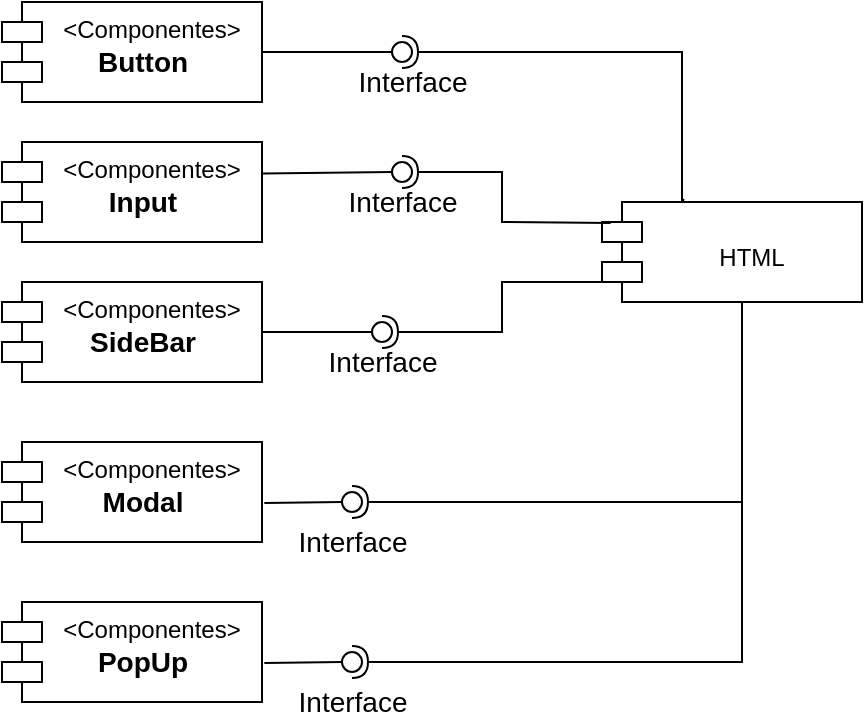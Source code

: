<mxfile version="18.0.8" type="device"><diagram id="9TgcXCcSmcWbM75ciYKI" name="Page-1"><mxGraphModel dx="862" dy="495" grid="1" gridSize="10" guides="1" tooltips="1" connect="1" arrows="1" fold="1" page="1" pageScale="1" pageWidth="827" pageHeight="1169" math="0" shadow="0"><root><mxCell id="0"/><mxCell id="1" parent="0"/><mxCell id="b_wNqhha4EOCUdaKqDda-1" value="&lt;Componentes&gt;" style="shape=module;align=left;spacingLeft=20;align=center;verticalAlign=top;labelBorderColor=none;" parent="1" vertex="1"><mxGeometry x="280" y="160" width="130" height="50" as="geometry"/></mxCell><mxCell id="b_wNqhha4EOCUdaKqDda-2" value="Button" style="text;html=1;align=center;verticalAlign=middle;resizable=0;points=[];autosize=1;strokeColor=none;fillColor=none;fontStyle=1;fontSize=14;" parent="1" vertex="1"><mxGeometry x="320" y="180" width="60" height="20" as="geometry"/></mxCell><mxCell id="b_wNqhha4EOCUdaKqDda-3" value="&lt;Componentes&gt;" style="shape=module;align=left;spacingLeft=20;align=center;verticalAlign=top;labelBorderColor=none;" parent="1" vertex="1"><mxGeometry x="280" y="230" width="130" height="50" as="geometry"/></mxCell><mxCell id="b_wNqhha4EOCUdaKqDda-4" value="Input" style="text;html=1;align=center;verticalAlign=middle;resizable=0;points=[];autosize=1;strokeColor=none;fillColor=none;fontStyle=1;fontSize=14;" parent="1" vertex="1"><mxGeometry x="325" y="250" width="50" height="20" as="geometry"/></mxCell><mxCell id="b_wNqhha4EOCUdaKqDda-5" value="&lt;Componentes&gt;" style="shape=module;align=left;spacingLeft=20;align=center;verticalAlign=top;labelBorderColor=none;" parent="1" vertex="1"><mxGeometry x="280" y="300" width="130" height="50" as="geometry"/></mxCell><mxCell id="b_wNqhha4EOCUdaKqDda-6" value="SideBar" style="text;html=1;align=center;verticalAlign=middle;resizable=0;points=[];autosize=1;strokeColor=none;fillColor=none;fontStyle=1;fontSize=14;" parent="1" vertex="1"><mxGeometry x="315" y="320" width="70" height="20" as="geometry"/></mxCell><mxCell id="b_wNqhha4EOCUdaKqDda-7" value="&lt;Componentes&gt;" style="shape=module;align=left;spacingLeft=20;align=center;verticalAlign=top;labelBorderColor=none;" parent="1" vertex="1"><mxGeometry x="280" y="380" width="130" height="50" as="geometry"/></mxCell><mxCell id="b_wNqhha4EOCUdaKqDda-8" value="Modal" style="text;html=1;align=center;verticalAlign=middle;resizable=0;points=[];autosize=1;strokeColor=none;fillColor=none;fontStyle=1;fontSize=14;" parent="1" vertex="1"><mxGeometry x="320" y="400" width="60" height="20" as="geometry"/></mxCell><mxCell id="b_wNqhha4EOCUdaKqDda-9" value="" style="rounded=0;orthogonalLoop=1;jettySize=auto;html=1;endArrow=none;endFill=0;sketch=0;sourcePerimeterSpacing=0;targetPerimeterSpacing=0;fontSize=14;exitX=1;exitY=0.5;exitDx=0;exitDy=0;" parent="1" source="b_wNqhha4EOCUdaKqDda-1" target="b_wNqhha4EOCUdaKqDda-11" edge="1"><mxGeometry relative="1" as="geometry"><mxPoint x="460" y="185" as="sourcePoint"/></mxGeometry></mxCell><mxCell id="b_wNqhha4EOCUdaKqDda-10" value="" style="rounded=0;orthogonalLoop=1;jettySize=auto;html=1;endArrow=halfCircle;endFill=0;entryX=0.5;entryY=0.5;endSize=6;strokeWidth=1;sketch=0;fontSize=14;exitX=0.315;exitY=-0.029;exitDx=0;exitDy=0;exitPerimeter=0;" parent="1" source="b_wNqhha4EOCUdaKqDda-13" target="b_wNqhha4EOCUdaKqDda-11" edge="1"><mxGeometry relative="1" as="geometry"><mxPoint x="570" y="200" as="sourcePoint"/><Array as="points"><mxPoint x="620" y="260"/><mxPoint x="620" y="185"/></Array></mxGeometry></mxCell><mxCell id="b_wNqhha4EOCUdaKqDda-11" value="" style="ellipse;whiteSpace=wrap;html=1;align=center;aspect=fixed;resizable=0;points=[];outlineConnect=0;sketch=0;labelBorderColor=none;fontSize=14;" parent="1" vertex="1"><mxGeometry x="475" y="180" width="10" height="10" as="geometry"/></mxCell><mxCell id="b_wNqhha4EOCUdaKqDda-12" value="Interface" style="text;html=1;align=center;verticalAlign=middle;resizable=0;points=[];autosize=1;strokeColor=none;fillColor=none;fontSize=14;" parent="1" vertex="1"><mxGeometry x="450" y="190" width="70" height="20" as="geometry"/></mxCell><mxCell id="b_wNqhha4EOCUdaKqDda-13" value="&#10;HTML" style="shape=module;align=left;spacingLeft=20;align=center;verticalAlign=top;labelBorderColor=none;" parent="1" vertex="1"><mxGeometry x="580" y="260" width="130" height="50" as="geometry"/></mxCell><mxCell id="b_wNqhha4EOCUdaKqDda-19" value="" style="rounded=0;orthogonalLoop=1;jettySize=auto;html=1;endArrow=none;endFill=0;sketch=0;sourcePerimeterSpacing=0;targetPerimeterSpacing=0;fontSize=14;exitX=1.004;exitY=0.314;exitDx=0;exitDy=0;exitPerimeter=0;" parent="1" source="b_wNqhha4EOCUdaKqDda-3" target="b_wNqhha4EOCUdaKqDda-21" edge="1"><mxGeometry relative="1" as="geometry"><mxPoint x="460" y="245" as="sourcePoint"/></mxGeometry></mxCell><mxCell id="b_wNqhha4EOCUdaKqDda-20" value="" style="rounded=0;orthogonalLoop=1;jettySize=auto;html=1;endArrow=halfCircle;endFill=0;entryX=0.5;entryY=0.5;endSize=6;strokeWidth=1;sketch=0;fontSize=14;exitX=0.033;exitY=0.21;exitDx=0;exitDy=0;exitPerimeter=0;" parent="1" source="b_wNqhha4EOCUdaKqDda-13" target="b_wNqhha4EOCUdaKqDda-21" edge="1"><mxGeometry relative="1" as="geometry"><mxPoint x="570" y="270" as="sourcePoint"/><Array as="points"><mxPoint x="530" y="270"/><mxPoint x="530" y="245"/></Array></mxGeometry></mxCell><mxCell id="b_wNqhha4EOCUdaKqDda-21" value="" style="ellipse;whiteSpace=wrap;html=1;align=center;aspect=fixed;resizable=0;points=[];outlineConnect=0;sketch=0;labelBorderColor=none;fontSize=14;" parent="1" vertex="1"><mxGeometry x="475" y="240" width="10" height="10" as="geometry"/></mxCell><mxCell id="b_wNqhha4EOCUdaKqDda-22" value="Interface" style="text;html=1;align=center;verticalAlign=middle;resizable=0;points=[];autosize=1;strokeColor=none;fillColor=none;fontSize=14;" parent="1" vertex="1"><mxGeometry x="445" y="250" width="70" height="20" as="geometry"/></mxCell><mxCell id="b_wNqhha4EOCUdaKqDda-29" value="" style="rounded=0;orthogonalLoop=1;jettySize=auto;html=1;endArrow=none;endFill=0;sketch=0;sourcePerimeterSpacing=0;targetPerimeterSpacing=0;fontSize=14;" parent="1" source="b_wNqhha4EOCUdaKqDda-5" target="b_wNqhha4EOCUdaKqDda-31" edge="1"><mxGeometry relative="1" as="geometry"><mxPoint x="450" y="325" as="sourcePoint"/></mxGeometry></mxCell><mxCell id="b_wNqhha4EOCUdaKqDda-30" value="" style="rounded=0;orthogonalLoop=1;jettySize=auto;html=1;endArrow=halfCircle;endFill=0;entryX=0.5;entryY=0.5;endSize=6;strokeWidth=1;sketch=0;fontSize=14;" parent="1" target="b_wNqhha4EOCUdaKqDda-31" edge="1"><mxGeometry relative="1" as="geometry"><mxPoint x="583" y="300" as="sourcePoint"/><Array as="points"><mxPoint x="530" y="300"/><mxPoint x="530" y="325"/></Array></mxGeometry></mxCell><mxCell id="b_wNqhha4EOCUdaKqDda-31" value="" style="ellipse;whiteSpace=wrap;html=1;align=center;aspect=fixed;resizable=0;points=[];outlineConnect=0;sketch=0;labelBorderColor=none;fontSize=14;" parent="1" vertex="1"><mxGeometry x="465" y="320" width="10" height="10" as="geometry"/></mxCell><mxCell id="b_wNqhha4EOCUdaKqDda-32" value="Interface" style="text;html=1;align=center;verticalAlign=middle;resizable=0;points=[];autosize=1;strokeColor=none;fillColor=none;fontSize=14;" parent="1" vertex="1"><mxGeometry x="435" y="330" width="70" height="20" as="geometry"/></mxCell><mxCell id="b_wNqhha4EOCUdaKqDda-33" value="" style="rounded=0;orthogonalLoop=1;jettySize=auto;html=1;endArrow=none;endFill=0;sketch=0;sourcePerimeterSpacing=0;targetPerimeterSpacing=0;fontSize=14;exitX=1.009;exitY=0.61;exitDx=0;exitDy=0;exitPerimeter=0;" parent="1" source="b_wNqhha4EOCUdaKqDda-7" target="b_wNqhha4EOCUdaKqDda-35" edge="1"><mxGeometry relative="1" as="geometry"><mxPoint x="435" y="410" as="sourcePoint"/></mxGeometry></mxCell><mxCell id="b_wNqhha4EOCUdaKqDda-34" value="" style="rounded=0;orthogonalLoop=1;jettySize=auto;html=1;endArrow=halfCircle;endFill=0;entryX=0.5;entryY=0.5;endSize=6;strokeWidth=1;sketch=0;fontSize=14;" parent="1" target="b_wNqhha4EOCUdaKqDda-35" edge="1"><mxGeometry relative="1" as="geometry"><mxPoint x="650" y="310" as="sourcePoint"/><Array as="points"><mxPoint x="650" y="410"/></Array></mxGeometry></mxCell><mxCell id="b_wNqhha4EOCUdaKqDda-35" value="" style="ellipse;whiteSpace=wrap;html=1;align=center;aspect=fixed;resizable=0;points=[];outlineConnect=0;sketch=0;labelBorderColor=none;fontSize=14;" parent="1" vertex="1"><mxGeometry x="450" y="405" width="10" height="10" as="geometry"/></mxCell><mxCell id="b_wNqhha4EOCUdaKqDda-36" value="Interface" style="text;html=1;align=center;verticalAlign=middle;resizable=0;points=[];autosize=1;strokeColor=none;fillColor=none;fontSize=14;" parent="1" vertex="1"><mxGeometry x="420" y="420" width="70" height="20" as="geometry"/></mxCell><mxCell id="82mMQHSn3sWmcSTQ-rpW-1" value="&lt;Componentes&gt;" style="shape=module;align=left;spacingLeft=20;align=center;verticalAlign=top;labelBorderColor=none;" vertex="1" parent="1"><mxGeometry x="280" y="460" width="130" height="50" as="geometry"/></mxCell><mxCell id="82mMQHSn3sWmcSTQ-rpW-2" value="PopUp" style="text;html=1;align=center;verticalAlign=middle;resizable=0;points=[];autosize=1;strokeColor=none;fillColor=none;fontStyle=1;fontSize=14;" vertex="1" parent="1"><mxGeometry x="320" y="480" width="60" height="20" as="geometry"/></mxCell><mxCell id="82mMQHSn3sWmcSTQ-rpW-3" value="" style="rounded=0;orthogonalLoop=1;jettySize=auto;html=1;endArrow=none;endFill=0;sketch=0;sourcePerimeterSpacing=0;targetPerimeterSpacing=0;fontSize=14;exitX=1.009;exitY=0.61;exitDx=0;exitDy=0;exitPerimeter=0;" edge="1" parent="1" source="82mMQHSn3sWmcSTQ-rpW-1" target="82mMQHSn3sWmcSTQ-rpW-5"><mxGeometry relative="1" as="geometry"><mxPoint x="435" y="490" as="sourcePoint"/></mxGeometry></mxCell><mxCell id="82mMQHSn3sWmcSTQ-rpW-4" value="" style="rounded=0;orthogonalLoop=1;jettySize=auto;html=1;endArrow=halfCircle;endFill=0;entryX=0.5;entryY=0.5;endSize=6;strokeWidth=1;sketch=0;fontSize=14;" edge="1" parent="1" target="82mMQHSn3sWmcSTQ-rpW-5"><mxGeometry relative="1" as="geometry"><mxPoint x="650" y="390" as="sourcePoint"/><Array as="points"><mxPoint x="650" y="490"/></Array></mxGeometry></mxCell><mxCell id="82mMQHSn3sWmcSTQ-rpW-5" value="" style="ellipse;whiteSpace=wrap;html=1;align=center;aspect=fixed;resizable=0;points=[];outlineConnect=0;sketch=0;labelBorderColor=none;fontSize=14;" vertex="1" parent="1"><mxGeometry x="450" y="485" width="10" height="10" as="geometry"/></mxCell><mxCell id="82mMQHSn3sWmcSTQ-rpW-6" value="Interface" style="text;html=1;align=center;verticalAlign=middle;resizable=0;points=[];autosize=1;strokeColor=none;fillColor=none;fontSize=14;" vertex="1" parent="1"><mxGeometry x="420" y="500" width="70" height="20" as="geometry"/></mxCell></root></mxGraphModel></diagram></mxfile>